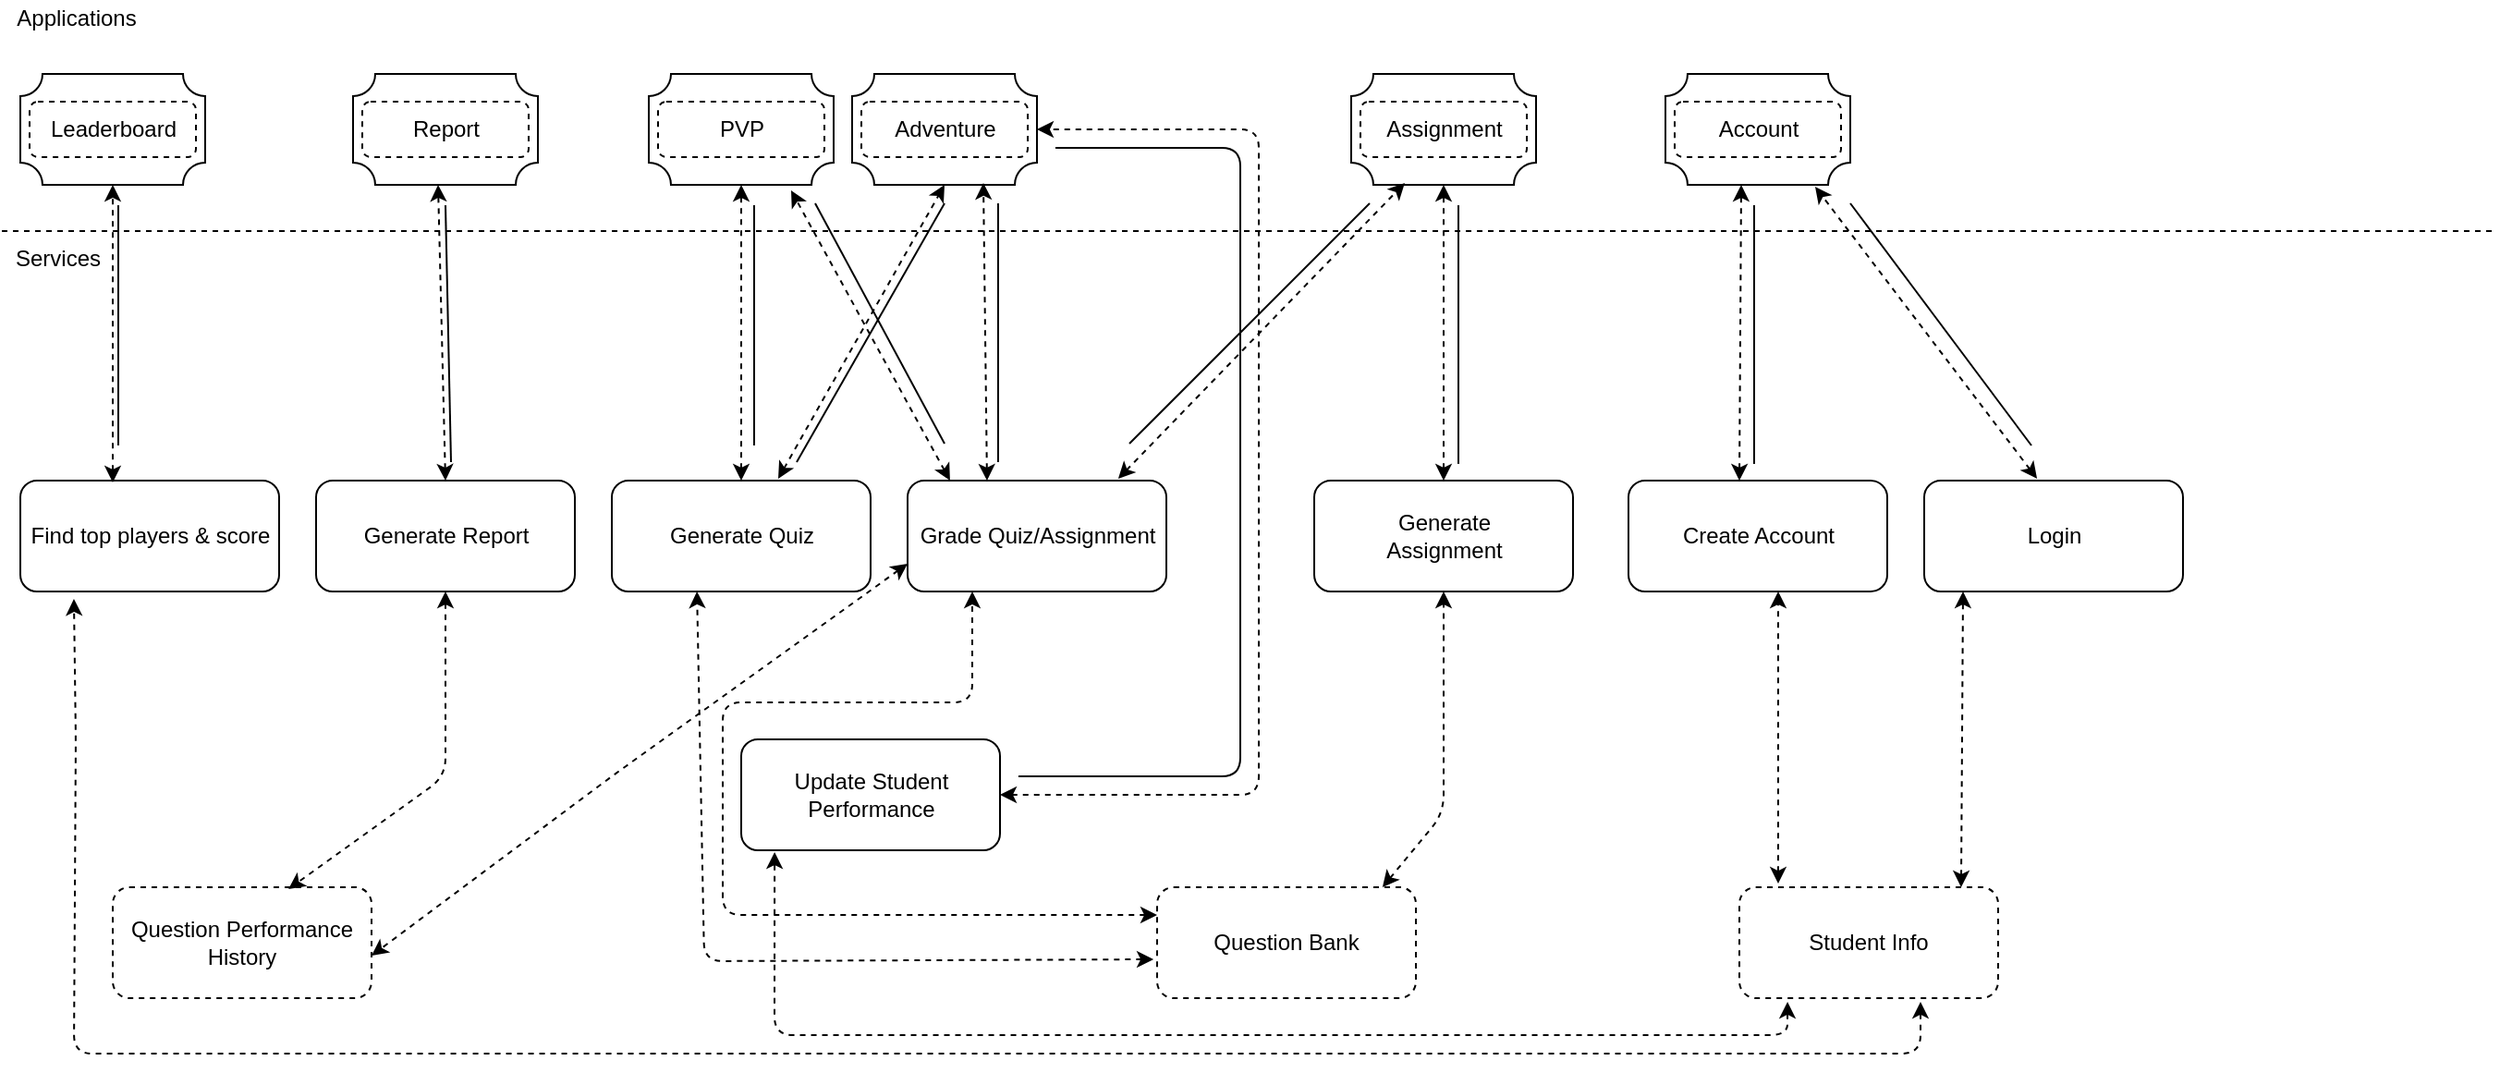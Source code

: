 <mxfile version="14.4.4" type="device"><diagram id="lnnNySHR82kkSHiMjGex" name="Page-1"><mxGraphModel dx="1422" dy="791" grid="1" gridSize="10" guides="1" tooltips="1" connect="1" arrows="1" fold="1" page="1" pageScale="1" pageWidth="1169" pageHeight="827" math="0" shadow="0"><root><mxCell id="0"/><mxCell id="1" parent="0"/><mxCell id="Ozxscy6WzVR9c6E9m6gn-5" value="" style="verticalLabelPosition=bottom;verticalAlign=top;html=1;shape=mxgraph.basic.plaque;dx=6;" parent="1" vertex="1"><mxGeometry x="10" y="40" width="100" height="60" as="geometry"/></mxCell><mxCell id="Ozxscy6WzVR9c6E9m6gn-6" value="" style="rounded=1;whiteSpace=wrap;html=1;" parent="1" vertex="1"><mxGeometry x="10" y="260" width="140" height="60" as="geometry"/></mxCell><mxCell id="Ozxscy6WzVR9c6E9m6gn-8" value="" style="line;strokeWidth=1;rotatable=0;dashed=1;labelPosition=right;align=left;verticalAlign=middle;spacingTop=0;spacingLeft=6;points=[];portConstraint=eastwest;" parent="1" vertex="1"><mxGeometry y="120" width="1350" height="10" as="geometry"/></mxCell><mxCell id="Ozxscy6WzVR9c6E9m6gn-9" value="Applications&lt;br&gt;" style="text;html=1;align=center;verticalAlign=middle;resizable=0;points=[];autosize=1;" parent="1" vertex="1"><mxGeometry width="80" height="20" as="geometry"/></mxCell><mxCell id="Ozxscy6WzVR9c6E9m6gn-10" value="" style="verticalLabelPosition=bottom;verticalAlign=top;html=1;shape=mxgraph.basic.plaque;dx=6;" parent="1" vertex="1"><mxGeometry x="190" y="40" width="100" height="60" as="geometry"/></mxCell><mxCell id="Ozxscy6WzVR9c6E9m6gn-11" value="" style="verticalLabelPosition=bottom;verticalAlign=top;html=1;shape=mxgraph.basic.plaque;dx=6;" parent="1" vertex="1"><mxGeometry x="350" y="40" width="100" height="60" as="geometry"/></mxCell><mxCell id="Ozxscy6WzVR9c6E9m6gn-12" value="" style="verticalLabelPosition=bottom;verticalAlign=top;html=1;shape=mxgraph.basic.plaque;dx=6;" parent="1" vertex="1"><mxGeometry x="460" y="40" width="100" height="60" as="geometry"/></mxCell><mxCell id="Ozxscy6WzVR9c6E9m6gn-13" value="" style="verticalLabelPosition=bottom;verticalAlign=top;html=1;shape=mxgraph.basic.plaque;dx=6;" parent="1" vertex="1"><mxGeometry x="730" y="40" width="100" height="60" as="geometry"/></mxCell><mxCell id="Ozxscy6WzVR9c6E9m6gn-14" value="" style="verticalLabelPosition=bottom;verticalAlign=top;html=1;shape=mxgraph.basic.plaque;dx=6;" parent="1" vertex="1"><mxGeometry x="900" y="40" width="100" height="60" as="geometry"/></mxCell><mxCell id="Ozxscy6WzVR9c6E9m6gn-17" value="Leaderboard" style="text;html=1;align=center;verticalAlign=middle;resizable=0;points=[];autosize=1;" parent="1" vertex="1"><mxGeometry x="20" y="60" width="80" height="20" as="geometry"/></mxCell><mxCell id="Ozxscy6WzVR9c6E9m6gn-18" value="Report" style="text;html=1;align=center;verticalAlign=middle;resizable=0;points=[];autosize=1;" parent="1" vertex="1"><mxGeometry x="215" y="60" width="50" height="20" as="geometry"/></mxCell><mxCell id="Ozxscy6WzVR9c6E9m6gn-19" value="PVP" style="text;html=1;align=center;verticalAlign=middle;resizable=0;points=[];autosize=1;" parent="1" vertex="1"><mxGeometry x="380" y="60" width="40" height="20" as="geometry"/></mxCell><mxCell id="Ozxscy6WzVR9c6E9m6gn-20" value="Adventure" style="text;html=1;align=center;verticalAlign=middle;resizable=0;points=[];autosize=1;" parent="1" vertex="1"><mxGeometry x="475" y="60" width="70" height="20" as="geometry"/></mxCell><mxCell id="Ozxscy6WzVR9c6E9m6gn-21" value="Assignment" style="text;html=1;align=center;verticalAlign=middle;resizable=0;points=[];autosize=1;" parent="1" vertex="1"><mxGeometry x="740" y="60" width="80" height="20" as="geometry"/></mxCell><mxCell id="Ozxscy6WzVR9c6E9m6gn-22" value="Account" style="text;html=1;align=center;verticalAlign=middle;resizable=0;points=[];autosize=1;" parent="1" vertex="1"><mxGeometry x="920" y="60" width="60" height="20" as="geometry"/></mxCell><mxCell id="Ozxscy6WzVR9c6E9m6gn-25" value="Find top players &amp;amp; score" style="text;html=1;align=center;verticalAlign=middle;resizable=0;points=[];autosize=1;" parent="1" vertex="1"><mxGeometry x="10" y="280" width="140" height="20" as="geometry"/></mxCell><mxCell id="Ozxscy6WzVR9c6E9m6gn-26" value="" style="rounded=1;whiteSpace=wrap;html=1;" parent="1" vertex="1"><mxGeometry x="330" y="260" width="140" height="60" as="geometry"/></mxCell><mxCell id="Ozxscy6WzVR9c6E9m6gn-27" value="Generate Quiz" style="text;html=1;align=center;verticalAlign=middle;resizable=0;points=[];autosize=1;" parent="1" vertex="1"><mxGeometry x="355" y="280" width="90" height="20" as="geometry"/></mxCell><mxCell id="Ozxscy6WzVR9c6E9m6gn-28" value="" style="rounded=1;whiteSpace=wrap;html=1;" parent="1" vertex="1"><mxGeometry x="170" y="260" width="140" height="60" as="geometry"/></mxCell><mxCell id="Ozxscy6WzVR9c6E9m6gn-29" value="Generate Report" style="text;html=1;align=center;verticalAlign=middle;resizable=0;points=[];autosize=1;" parent="1" vertex="1"><mxGeometry x="190" y="280" width="100" height="20" as="geometry"/></mxCell><mxCell id="Ozxscy6WzVR9c6E9m6gn-30" value="" style="rounded=1;whiteSpace=wrap;html=1;" parent="1" vertex="1"><mxGeometry x="1040" y="260" width="140" height="60" as="geometry"/></mxCell><mxCell id="Ozxscy6WzVR9c6E9m6gn-31" value="Login" style="text;html=1;align=center;verticalAlign=middle;resizable=0;points=[];autosize=1;" parent="1" vertex="1"><mxGeometry x="1090" y="280" width="40" height="20" as="geometry"/></mxCell><mxCell id="Ozxscy6WzVR9c6E9m6gn-32" value="" style="rounded=1;whiteSpace=wrap;html=1;" parent="1" vertex="1"><mxGeometry x="880" y="260" width="140" height="60" as="geometry"/></mxCell><mxCell id="Ozxscy6WzVR9c6E9m6gn-33" value="Create Account" style="text;html=1;align=center;verticalAlign=middle;resizable=0;points=[];autosize=1;" parent="1" vertex="1"><mxGeometry x="900" y="280" width="100" height="20" as="geometry"/></mxCell><mxCell id="Ozxscy6WzVR9c6E9m6gn-34" value="" style="rounded=1;whiteSpace=wrap;html=1;" parent="1" vertex="1"><mxGeometry x="710" y="260" width="140" height="60" as="geometry"/></mxCell><mxCell id="Ozxscy6WzVR9c6E9m6gn-35" value="Generate&lt;br&gt;Assignment" style="text;html=1;align=center;verticalAlign=middle;resizable=0;points=[];autosize=1;" parent="1" vertex="1"><mxGeometry x="740" y="275" width="80" height="30" as="geometry"/></mxCell><mxCell id="Ozxscy6WzVR9c6E9m6gn-36" value="" style="rounded=1;whiteSpace=wrap;html=1;" parent="1" vertex="1"><mxGeometry x="400" y="400" width="140" height="60" as="geometry"/></mxCell><mxCell id="Ozxscy6WzVR9c6E9m6gn-37" value="Update Student&lt;br&gt;Performance" style="text;html=1;align=center;verticalAlign=middle;resizable=0;points=[];autosize=1;" parent="1" vertex="1"><mxGeometry x="420" y="415" width="100" height="30" as="geometry"/></mxCell><mxCell id="Ozxscy6WzVR9c6E9m6gn-38" value="" style="rounded=1;whiteSpace=wrap;html=1;" parent="1" vertex="1"><mxGeometry x="490" y="260" width="140" height="60" as="geometry"/></mxCell><mxCell id="Ozxscy6WzVR9c6E9m6gn-39" value="Grade Quiz/Assignment" style="text;html=1;align=center;verticalAlign=middle;resizable=0;points=[];autosize=1;" parent="1" vertex="1"><mxGeometry x="490" y="280" width="140" height="20" as="geometry"/></mxCell><mxCell id="Ozxscy6WzVR9c6E9m6gn-42" value="" style="endArrow=classic;startArrow=classic;html=1;dashed=1;entryX=0.5;entryY=1;entryDx=0;entryDy=0;entryPerimeter=0;" parent="1" target="Ozxscy6WzVR9c6E9m6gn-5" edge="1"><mxGeometry width="50" height="50" relative="1" as="geometry"><mxPoint x="60" y="261" as="sourcePoint"/><mxPoint x="56" y="100.0" as="targetPoint"/></mxGeometry></mxCell><mxCell id="Ozxscy6WzVR9c6E9m6gn-43" value="" style="endArrow=none;html=1;" parent="1" edge="1"><mxGeometry width="50" height="50" relative="1" as="geometry"><mxPoint x="63" y="241.02" as="sourcePoint"/><mxPoint x="63" y="111.02" as="targetPoint"/></mxGeometry></mxCell><mxCell id="Ozxscy6WzVR9c6E9m6gn-44" value="" style="endArrow=classic;startArrow=classic;html=1;dashed=1;exitX=0.5;exitY=0;exitDx=0;exitDy=0;" parent="1" source="Ozxscy6WzVR9c6E9m6gn-28" edge="1"><mxGeometry width="50" height="50" relative="1" as="geometry"><mxPoint x="238" y="261.02" as="sourcePoint"/><mxPoint x="236" y="100" as="targetPoint"/></mxGeometry></mxCell><mxCell id="Ozxscy6WzVR9c6E9m6gn-45" value="" style="endArrow=none;html=1;" parent="1" edge="1"><mxGeometry width="50" height="50" relative="1" as="geometry"><mxPoint x="243" y="250" as="sourcePoint"/><mxPoint x="240" y="111" as="targetPoint"/></mxGeometry></mxCell><mxCell id="Ozxscy6WzVR9c6E9m6gn-48" value="" style="endArrow=classic;startArrow=classic;html=1;dashed=1;exitX=0.5;exitY=0;exitDx=0;exitDy=0;entryX=0.5;entryY=1;entryDx=0;entryDy=0;entryPerimeter=0;" parent="1" source="Ozxscy6WzVR9c6E9m6gn-26" target="Ozxscy6WzVR9c6E9m6gn-11" edge="1"><mxGeometry width="50" height="50" relative="1" as="geometry"><mxPoint x="402" y="261.02" as="sourcePoint"/><mxPoint x="400" y="100" as="targetPoint"/></mxGeometry></mxCell><mxCell id="Ozxscy6WzVR9c6E9m6gn-49" value="" style="endArrow=none;html=1;" parent="1" edge="1"><mxGeometry width="50" height="50" relative="1" as="geometry"><mxPoint x="407" y="241.02" as="sourcePoint"/><mxPoint x="407" y="111.02" as="targetPoint"/></mxGeometry></mxCell><mxCell id="Ozxscy6WzVR9c6E9m6gn-50" value="" style="endArrow=classic;startArrow=classic;html=1;dashed=1;entryX=0.5;entryY=1;entryDx=0;entryDy=0;entryPerimeter=0;exitX=0.643;exitY=-0.017;exitDx=0;exitDy=0;exitPerimeter=0;" parent="1" source="Ozxscy6WzVR9c6E9m6gn-26" target="Ozxscy6WzVR9c6E9m6gn-12" edge="1"><mxGeometry width="50" height="50" relative="1" as="geometry"><mxPoint x="508" y="260" as="sourcePoint"/><mxPoint x="506" y="98.98" as="targetPoint"/></mxGeometry></mxCell><mxCell id="Ozxscy6WzVR9c6E9m6gn-51" value="" style="endArrow=none;html=1;" parent="1" edge="1"><mxGeometry width="50" height="50" relative="1" as="geometry"><mxPoint x="430" y="250" as="sourcePoint"/><mxPoint x="510" y="110" as="targetPoint"/></mxGeometry></mxCell><mxCell id="Ozxscy6WzVR9c6E9m6gn-52" value="" style="endArrow=classic;startArrow=classic;html=1;dashed=1;entryX=0.71;entryY=0.983;entryDx=0;entryDy=0;entryPerimeter=0;exitX=0.307;exitY=0;exitDx=0;exitDy=0;exitPerimeter=0;" parent="1" source="Ozxscy6WzVR9c6E9m6gn-38" target="Ozxscy6WzVR9c6E9m6gn-12" edge="1"><mxGeometry width="50" height="50" relative="1" as="geometry"><mxPoint x="532" y="260" as="sourcePoint"/><mxPoint x="530" y="98.98" as="targetPoint"/></mxGeometry></mxCell><mxCell id="Ozxscy6WzVR9c6E9m6gn-54" value="" style="endArrow=classic;startArrow=classic;html=1;dashed=1;entryX=0.77;entryY=1.05;entryDx=0;entryDy=0;entryPerimeter=0;exitX=0.164;exitY=0;exitDx=0;exitDy=0;exitPerimeter=0;" parent="1" source="Ozxscy6WzVR9c6E9m6gn-38" target="Ozxscy6WzVR9c6E9m6gn-11" edge="1"><mxGeometry width="50" height="50" relative="1" as="geometry"><mxPoint x="430" y="269" as="sourcePoint"/><mxPoint x="520" y="110" as="targetPoint"/></mxGeometry></mxCell><mxCell id="Ozxscy6WzVR9c6E9m6gn-55" value="" style="endArrow=none;html=1;" parent="1" edge="1"><mxGeometry width="50" height="50" relative="1" as="geometry"><mxPoint x="510" y="240" as="sourcePoint"/><mxPoint x="440" y="110" as="targetPoint"/></mxGeometry></mxCell><mxCell id="Ozxscy6WzVR9c6E9m6gn-56" value="" style="endArrow=none;html=1;" parent="1" edge="1"><mxGeometry width="50" height="50" relative="1" as="geometry"><mxPoint x="539" y="250" as="sourcePoint"/><mxPoint x="539" y="110" as="targetPoint"/></mxGeometry></mxCell><mxCell id="Ozxscy6WzVR9c6E9m6gn-57" value="" style="endArrow=classic;startArrow=classic;html=1;dashed=1;exitX=1;exitY=0.5;exitDx=0;exitDy=0;entryX=1;entryY=0.5;entryDx=0;entryDy=0;entryPerimeter=0;" parent="1" source="Ozxscy6WzVR9c6E9m6gn-36" target="Ozxscy6WzVR9c6E9m6gn-12" edge="1"><mxGeometry width="50" height="50" relative="1" as="geometry"><mxPoint x="665.99" y="400" as="sourcePoint"/><mxPoint x="680" y="80" as="targetPoint"/><Array as="points"><mxPoint x="680" y="430"/><mxPoint x="680" y="70"/></Array></mxGeometry></mxCell><mxCell id="Ozxscy6WzVR9c6E9m6gn-59" value="" style="endArrow=none;html=1;" parent="1" edge="1"><mxGeometry width="50" height="50" relative="1" as="geometry"><mxPoint x="550" y="420" as="sourcePoint"/><mxPoint x="570" y="80" as="targetPoint"/><Array as="points"><mxPoint x="670" y="420"/><mxPoint x="670" y="80"/></Array></mxGeometry></mxCell><mxCell id="Ozxscy6WzVR9c6E9m6gn-62" value="" style="endArrow=classic;startArrow=classic;html=1;dashed=1;entryX=0.5;entryY=1;entryDx=0;entryDy=0;entryPerimeter=0;exitX=0.5;exitY=0;exitDx=0;exitDy=0;" parent="1" source="Ozxscy6WzVR9c6E9m6gn-34" target="Ozxscy6WzVR9c6E9m6gn-13" edge="1"><mxGeometry width="50" height="50" relative="1" as="geometry"><mxPoint x="781.98" y="259.04" as="sourcePoint"/><mxPoint x="780" y="100.0" as="targetPoint"/></mxGeometry></mxCell><mxCell id="Ozxscy6WzVR9c6E9m6gn-63" value="" style="endArrow=none;html=1;" parent="1" edge="1"><mxGeometry width="50" height="50" relative="1" as="geometry"><mxPoint x="788" y="251.02" as="sourcePoint"/><mxPoint x="788" y="111.02" as="targetPoint"/></mxGeometry></mxCell><mxCell id="Ozxscy6WzVR9c6E9m6gn-66" value="" style="endArrow=classic;startArrow=classic;html=1;dashed=1;entryX=0.29;entryY=0.983;entryDx=0;entryDy=0;entryPerimeter=0;exitX=0.814;exitY=-0.017;exitDx=0;exitDy=0;exitPerimeter=0;" parent="1" source="Ozxscy6WzVR9c6E9m6gn-38" target="Ozxscy6WzVR9c6E9m6gn-13" edge="1"><mxGeometry width="50" height="50" relative="1" as="geometry"><mxPoint x="602.98" y="260" as="sourcePoint"/><mxPoint x="517.02" y="103" as="targetPoint"/></mxGeometry></mxCell><mxCell id="Ozxscy6WzVR9c6E9m6gn-67" value="" style="endArrow=none;html=1;" parent="1" edge="1"><mxGeometry width="50" height="50" relative="1" as="geometry"><mxPoint x="610" y="240" as="sourcePoint"/><mxPoint x="740" y="110" as="targetPoint"/></mxGeometry></mxCell><mxCell id="Ozxscy6WzVR9c6E9m6gn-70" value="" style="endArrow=classic;startArrow=classic;html=1;dashed=1;entryX=0.41;entryY=1;entryDx=0;entryDy=0;entryPerimeter=0;" parent="1" target="Ozxscy6WzVR9c6E9m6gn-14" edge="1"><mxGeometry width="50" height="50" relative="1" as="geometry"><mxPoint x="940" y="260" as="sourcePoint"/><mxPoint x="940" y="100" as="targetPoint"/></mxGeometry></mxCell><mxCell id="Ozxscy6WzVR9c6E9m6gn-71" value="" style="endArrow=none;html=1;" parent="1" edge="1"><mxGeometry width="50" height="50" relative="1" as="geometry"><mxPoint x="948" y="251" as="sourcePoint"/><mxPoint x="948" y="111.02" as="targetPoint"/></mxGeometry></mxCell><mxCell id="Ozxscy6WzVR9c6E9m6gn-72" value="" style="endArrow=classic;startArrow=classic;html=1;dashed=1;entryX=0.81;entryY=1.017;entryDx=0;entryDy=0;entryPerimeter=0;exitX=0.436;exitY=-0.017;exitDx=0;exitDy=0;exitPerimeter=0;" parent="1" source="Ozxscy6WzVR9c6E9m6gn-30" target="Ozxscy6WzVR9c6E9m6gn-14" edge="1"><mxGeometry width="50" height="50" relative="1" as="geometry"><mxPoint x="1101" y="260" as="sourcePoint"/><mxPoint x="1101" y="100" as="targetPoint"/></mxGeometry></mxCell><mxCell id="Ozxscy6WzVR9c6E9m6gn-73" value="" style="endArrow=none;html=1;" parent="1" edge="1"><mxGeometry width="50" height="50" relative="1" as="geometry"><mxPoint x="1098" y="241" as="sourcePoint"/><mxPoint x="1000" y="110" as="targetPoint"/></mxGeometry></mxCell><mxCell id="Ozxscy6WzVR9c6E9m6gn-79" value="Question Performance History" style="rounded=1;whiteSpace=wrap;html=1;dashed=1;" parent="1" vertex="1"><mxGeometry x="60" y="480" width="140" height="60" as="geometry"/></mxCell><mxCell id="Ozxscy6WzVR9c6E9m6gn-80" value="Question Bank" style="rounded=1;whiteSpace=wrap;html=1;dashed=1;" parent="1" vertex="1"><mxGeometry x="625" y="480" width="140" height="60" as="geometry"/></mxCell><mxCell id="Ozxscy6WzVR9c6E9m6gn-81" value="&lt;span&gt;Student Info&lt;/span&gt;" style="rounded=1;whiteSpace=wrap;html=1;dashed=1;" parent="1" vertex="1"><mxGeometry x="940" y="480" width="140" height="60" as="geometry"/></mxCell><mxCell id="Ozxscy6WzVR9c6E9m6gn-82" value="" style="endArrow=classic;startArrow=classic;html=1;exitX=0.871;exitY=0;exitDx=0;exitDy=0;exitPerimeter=0;entryX=0.5;entryY=1;entryDx=0;entryDy=0;dashed=1;" parent="1" source="Ozxscy6WzVR9c6E9m6gn-80" target="Ozxscy6WzVR9c6E9m6gn-34" edge="1"><mxGeometry width="50" height="50" relative="1" as="geometry"><mxPoint x="710" y="480" as="sourcePoint"/><mxPoint x="760" y="430" as="targetPoint"/><Array as="points"><mxPoint x="780" y="440"/><mxPoint x="780" y="400"/></Array></mxGeometry></mxCell><mxCell id="Ozxscy6WzVR9c6E9m6gn-83" value="" style="endArrow=classic;startArrow=classic;html=1;exitX=0;exitY=0.25;exitDx=0;exitDy=0;entryX=0.25;entryY=1;entryDx=0;entryDy=0;dashed=1;" parent="1" source="Ozxscy6WzVR9c6E9m6gn-80" target="Ozxscy6WzVR9c6E9m6gn-38" edge="1"><mxGeometry width="50" height="50" relative="1" as="geometry"><mxPoint x="756.94" y="490" as="sourcePoint"/><mxPoint x="790" y="330" as="targetPoint"/><Array as="points"><mxPoint x="390" y="495"/><mxPoint x="390" y="430"/><mxPoint x="390" y="380"/><mxPoint x="525" y="380"/></Array></mxGeometry></mxCell><mxCell id="Ozxscy6WzVR9c6E9m6gn-84" value="" style="endArrow=classic;startArrow=classic;html=1;exitX=-0.014;exitY=0.65;exitDx=0;exitDy=0;entryX=0.329;entryY=1;entryDx=0;entryDy=0;dashed=1;entryPerimeter=0;exitPerimeter=0;" parent="1" source="Ozxscy6WzVR9c6E9m6gn-80" target="Ozxscy6WzVR9c6E9m6gn-26" edge="1"><mxGeometry width="50" height="50" relative="1" as="geometry"><mxPoint x="671.94" y="480" as="sourcePoint"/><mxPoint x="705" y="320" as="targetPoint"/><Array as="points"><mxPoint x="380" y="520"/></Array></mxGeometry></mxCell><mxCell id="Ozxscy6WzVR9c6E9m6gn-85" value="Services" style="text;html=1;align=center;verticalAlign=middle;resizable=0;points=[];autosize=1;" parent="1" vertex="1"><mxGeometry y="130" width="60" height="20" as="geometry"/></mxCell><mxCell id="Ozxscy6WzVR9c6E9m6gn-86" value="" style="endArrow=classic;startArrow=classic;html=1;exitX=0.5;exitY=1;exitDx=0;exitDy=0;entryX=0.679;entryY=0.017;entryDx=0;entryDy=0;dashed=1;entryPerimeter=0;" parent="1" source="Ozxscy6WzVR9c6E9m6gn-28" target="Ozxscy6WzVR9c6E9m6gn-79" edge="1"><mxGeometry width="50" height="50" relative="1" as="geometry"><mxPoint x="380" y="729" as="sourcePoint"/><mxPoint x="133.02" y="530" as="targetPoint"/><Array as="points"><mxPoint x="240" y="420"/></Array></mxGeometry></mxCell><mxCell id="Ozxscy6WzVR9c6E9m6gn-87" value="" style="endArrow=classic;startArrow=classic;html=1;exitX=0;exitY=0.75;exitDx=0;exitDy=0;entryX=1;entryY=0.617;entryDx=0;entryDy=0;dashed=1;entryPerimeter=0;" parent="1" source="Ozxscy6WzVR9c6E9m6gn-38" target="Ozxscy6WzVR9c6E9m6gn-79" edge="1"><mxGeometry width="50" height="50" relative="1" as="geometry"><mxPoint x="284.94" y="354.49" as="sourcePoint"/><mxPoint x="200.0" y="505.51" as="targetPoint"/><Array as="points"><mxPoint x="330" y="420"/></Array></mxGeometry></mxCell><mxCell id="Ozxscy6WzVR9c6E9m6gn-88" value="" style="endArrow=classic;startArrow=classic;html=1;dashed=1;exitX=0.15;exitY=-0.033;exitDx=0;exitDy=0;exitPerimeter=0;" parent="1" source="Ozxscy6WzVR9c6E9m6gn-81" edge="1"><mxGeometry width="50" height="50" relative="1" as="geometry"><mxPoint x="960" y="480" as="sourcePoint"/><mxPoint x="961" y="320" as="targetPoint"/></mxGeometry></mxCell><mxCell id="Ozxscy6WzVR9c6E9m6gn-89" value="" style="endArrow=classic;startArrow=classic;html=1;dashed=1;entryX=0.15;entryY=1;entryDx=0;entryDy=0;entryPerimeter=0;exitX=0.857;exitY=0;exitDx=0;exitDy=0;exitPerimeter=0;" parent="1" source="Ozxscy6WzVR9c6E9m6gn-81" target="Ozxscy6WzVR9c6E9m6gn-30" edge="1"><mxGeometry width="50" height="50" relative="1" as="geometry"><mxPoint x="1060" y="480" as="sourcePoint"/><mxPoint x="1061" y="320" as="targetPoint"/></mxGeometry></mxCell><mxCell id="Ozxscy6WzVR9c6E9m6gn-90" value="" style="endArrow=classic;startArrow=classic;html=1;dashed=1;exitX=0.186;exitY=1.033;exitDx=0;exitDy=0;exitPerimeter=0;entryX=0.129;entryY=1.017;entryDx=0;entryDy=0;entryPerimeter=0;" parent="1" source="Ozxscy6WzVR9c6E9m6gn-81" target="Ozxscy6WzVR9c6E9m6gn-36" edge="1"><mxGeometry width="50" height="50" relative="1" as="geometry"><mxPoint x="971" y="488.02" as="sourcePoint"/><mxPoint x="971" y="330" as="targetPoint"/><Array as="points"><mxPoint x="966" y="560"/><mxPoint x="700" y="560"/><mxPoint x="418" y="560"/></Array></mxGeometry></mxCell><mxCell id="Ozxscy6WzVR9c6E9m6gn-92" value="" style="endArrow=classic;startArrow=classic;html=1;dashed=1;exitX=0.7;exitY=1.033;exitDx=0;exitDy=0;exitPerimeter=0;entryX=0.207;entryY=1.067;entryDx=0;entryDy=0;entryPerimeter=0;" parent="1" source="Ozxscy6WzVR9c6E9m6gn-81" target="Ozxscy6WzVR9c6E9m6gn-6" edge="1"><mxGeometry width="50" height="50" relative="1" as="geometry"><mxPoint x="976.04" y="551.98" as="sourcePoint"/><mxPoint x="428.06" y="471.02" as="targetPoint"/><Array as="points"><mxPoint x="1038" y="570"/><mxPoint x="39" y="570"/><mxPoint x="40" y="400"/></Array></mxGeometry></mxCell><mxCell id="vFntns7BOh3qc0dU-wz6-1" value="" style="rounded=1;whiteSpace=wrap;html=1;fillColor=none;dashed=1;" vertex="1" parent="1"><mxGeometry x="15" y="55" width="90" height="30" as="geometry"/></mxCell><mxCell id="vFntns7BOh3qc0dU-wz6-2" value="" style="rounded=1;whiteSpace=wrap;html=1;fillColor=none;dashed=1;" vertex="1" parent="1"><mxGeometry x="195" y="55" width="90" height="30" as="geometry"/></mxCell><mxCell id="vFntns7BOh3qc0dU-wz6-3" value="" style="rounded=1;whiteSpace=wrap;html=1;fillColor=none;dashed=1;" vertex="1" parent="1"><mxGeometry x="355" y="55" width="90" height="30" as="geometry"/></mxCell><mxCell id="vFntns7BOh3qc0dU-wz6-4" value="" style="rounded=1;whiteSpace=wrap;html=1;fillColor=none;dashed=1;" vertex="1" parent="1"><mxGeometry x="465" y="55" width="90" height="30" as="geometry"/></mxCell><mxCell id="vFntns7BOh3qc0dU-wz6-5" value="" style="rounded=1;whiteSpace=wrap;html=1;fillColor=none;dashed=1;" vertex="1" parent="1"><mxGeometry x="735" y="55" width="90" height="30" as="geometry"/></mxCell><mxCell id="vFntns7BOh3qc0dU-wz6-6" value="" style="rounded=1;whiteSpace=wrap;html=1;fillColor=none;dashed=1;" vertex="1" parent="1"><mxGeometry x="905" y="55" width="90" height="30" as="geometry"/></mxCell></root></mxGraphModel></diagram></mxfile>